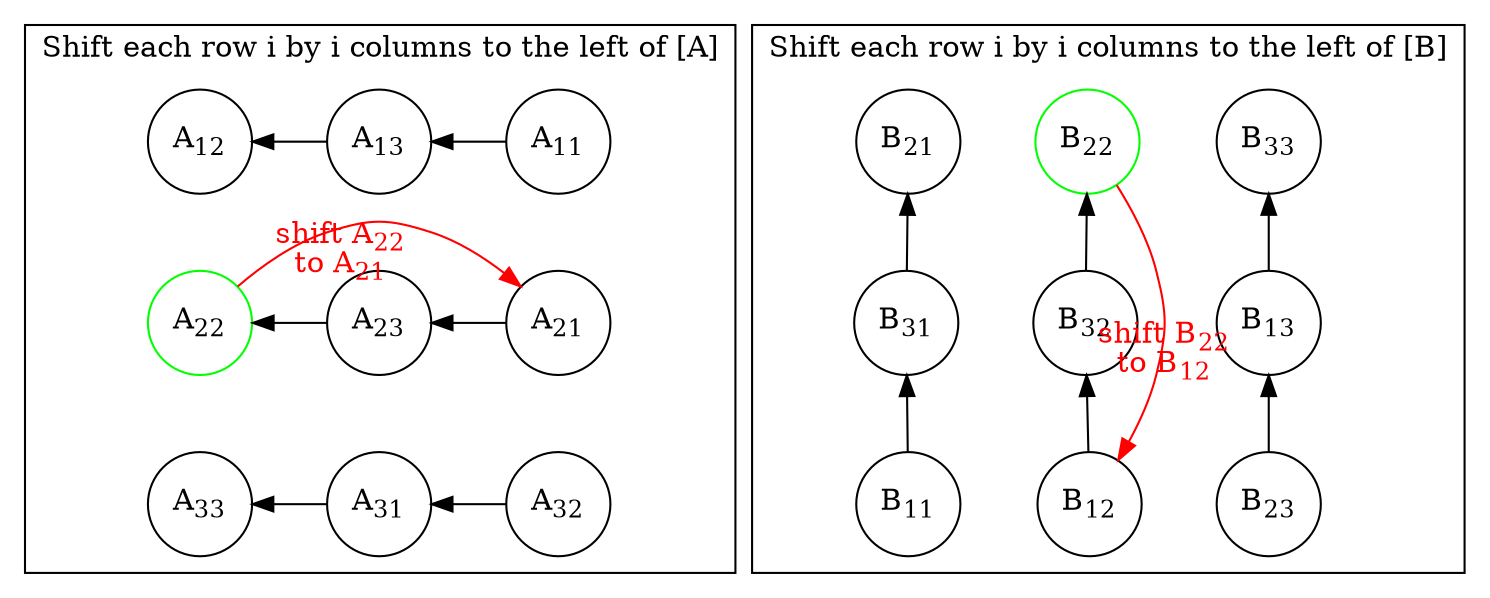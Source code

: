 digraph G {
 // splines="line";
  node [shape=circle,
      fixedsize=true, # don't allow nodes to change sizes dynamically
      width=0.7, nodesep = 0.5, ranksep = 0.5];
  
  subgraph cluster_0 {
   
    edge[dir="back"];//, style=invis];
    a[label = <A<SUB>12</SUB>>];
    b[label = <A<SUB>13</SUB>>];
    c[label = <A<SUB>11</SUB>>];
    d[label = <A<SUB>21</SUB>>];
//    e[label = <A<SUB>22</SUB>>];
//    f[label = <A<SUB>23</SUB>>];
    g[label = <A<SUB>33</SUB>>];
//    h[label = <A<SUB>32</SUB>>];
    i[label = <A<SUB>32</SUB>>];
    label = "Shift each row i by i columns to the left of [A]";

    d[label = <A<SUB>22</SUB>>, color = green];
    f[label = <A<SUB>21</SUB>>];
    e[label = <A<SUB>23</SUB>>];
    //g[label = < <S>A<SUB>31</SUB></S>>];
    h[label = <A<SUB>31</SUB>>];

    a -> b;
    b -> c;
    //a -> c[style=invis];
    a -> d[style=invis];
    c -> f[style=invis];
    f -> d[color = red, xlabel = < <FONT COLOR="red">shift A<SUB>22</SUB> <br/>to A<SUB>21</SUB></FONT>>];
    d -> e[label = " "];
    e -> f;
    d -> g[style=invis];
        g -> h;
    h -> i;
    f -> i[style=invis];
    i -> g[style=invis];

    {rank = same; a;b;c}
    {rank = same; d;e;f}
    {rank = same; g;h;i}
  }

  subgraph cluster_1 {
    
    edge [dir="back"];
    a1[label = <B<SUB>21</SUB>>];
    b1[label = <B<SUB>12</SUB>>];
    c1[label = <B<SUB>33</SUB>>];
    d1[label = <B<SUB>31</SUB>>];
//    e1[label = <B<SUB>22</SUB>>];
//    f1[label = <B<SUB>23</SUB>>];
    g1[label = <B<SUB>11</SUB>>];
//    h1[label = <B<SUB>32</SUB>>];
    i1[label = <B<SUB>23</SUB>>];
    label = "Shift each row i by i columns to the left of [B]"

    b1[label = <B<SUB>22</SUB>>, color = green];
    h1[label = <B<SUB>12</SUB>>];
    e1[label = <B<SUB>32</SUB>>];
//    c1[label = < <S>B<SUB>13</SUB></S>>];
    f1[label = <B<SUB>13</SUB>>]

    c1 -> f1;
    f1 -> i1;
   // g1 -> a1;//[style=invis];
    b1 -> e1;
    e1 -> h1;
    h1 -> b1[color = red, xlabel = < <FONT COLOR="red">shift B<SUB>22</SUB> <br/>to B<SUB>12</SUB></FONT>>];
    
    a1 -> b1[style=invis];
    b1 -> c1[style=invis];
    a1 -> d1;
    d1 -> e1[style=invis];
    e1 -> f1[style=invis];
    d1 -> g1;
    g1 -> h1[style=invis];
    h1 -> i1[style=invis];
    i1 -> c1[style=invis];

    {rank = same; a1;b1;c1}
    {rank = same; d1;e1;f1}
    {rank = same; g1;h1;i1}
  }

}

